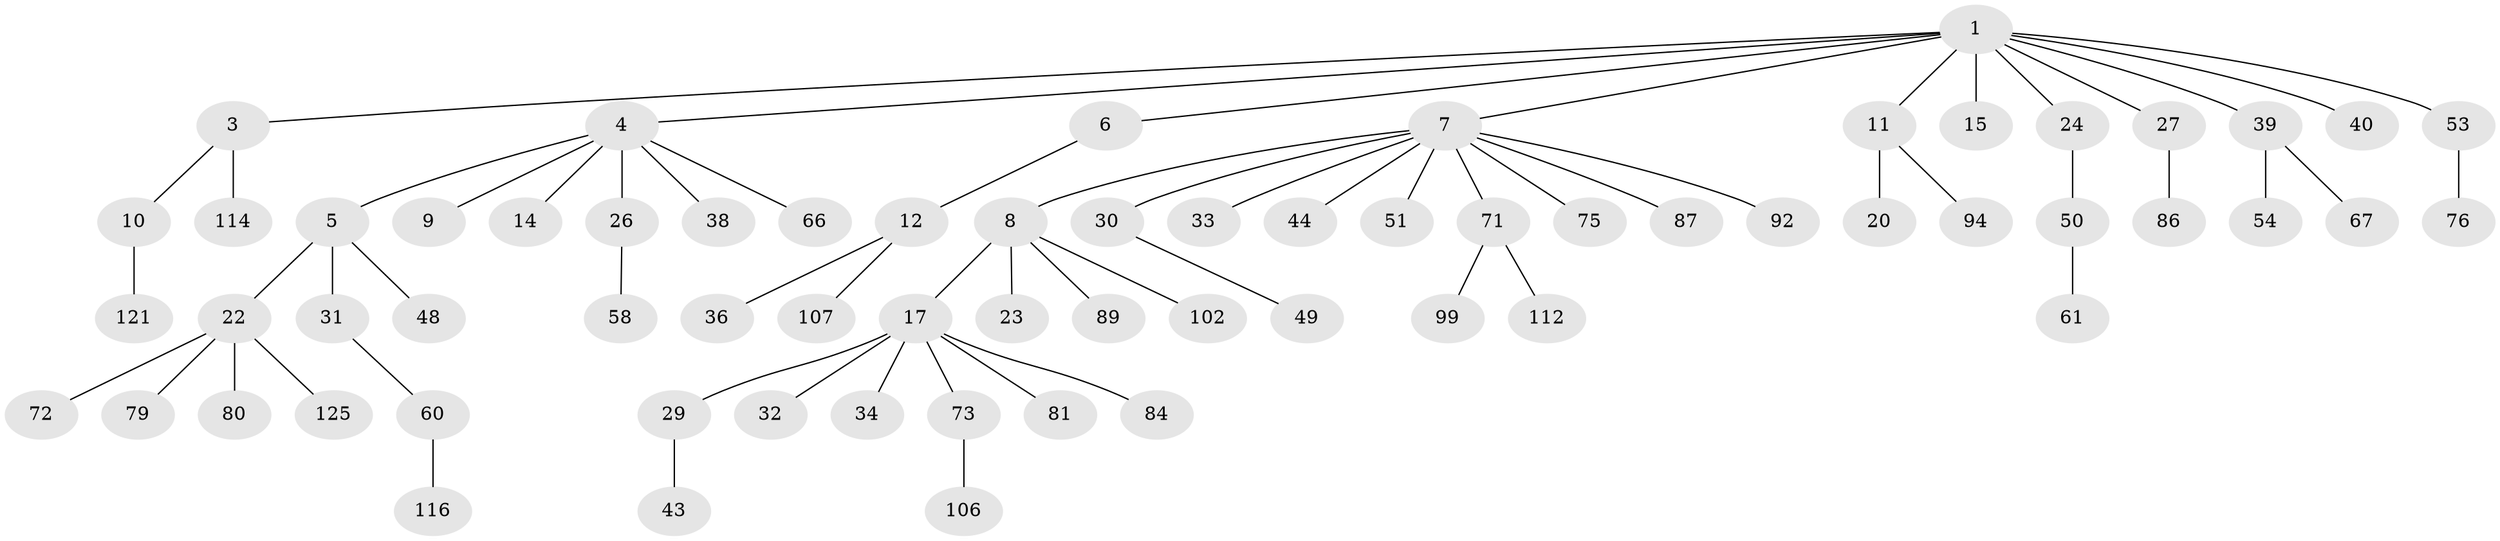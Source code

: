 // original degree distribution, {7: 0.015037593984962405, 6: 0.015037593984962405, 3: 0.10526315789473684, 2: 0.2932330827067669, 8: 0.007518796992481203, 5: 0.03759398496240601, 4: 0.03759398496240601, 1: 0.48872180451127817}
// Generated by graph-tools (version 1.1) at 2025/15/03/09/25 04:15:37]
// undirected, 66 vertices, 65 edges
graph export_dot {
graph [start="1"]
  node [color=gray90,style=filled];
  1 [super="+2"];
  3;
  4;
  5 [super="+16"];
  6;
  7 [super="+52+13+18+37"];
  8;
  9 [super="+74"];
  10;
  11;
  12 [super="+47"];
  14;
  15 [super="+25"];
  17 [super="+101+19+28+21"];
  20 [super="+109"];
  22 [super="+85"];
  23 [super="+123+126"];
  24 [super="+59"];
  26;
  27;
  29;
  30 [super="+103"];
  31 [super="+88"];
  32;
  33;
  34 [super="+57"];
  36;
  38 [super="+133+46+98+83"];
  39 [super="+65+42+82"];
  40;
  43;
  44;
  48;
  49;
  50;
  51 [super="+70"];
  53 [super="+56"];
  54;
  58 [super="+129"];
  60 [super="+100+132"];
  61 [super="+63"];
  66 [super="+110"];
  67;
  71 [super="+78"];
  72;
  73 [super="+77"];
  75;
  76 [super="+90"];
  79;
  80;
  81 [super="+93"];
  84;
  86;
  87;
  89 [super="+131"];
  92 [super="+97"];
  94;
  99;
  102;
  106 [super="+113"];
  107 [super="+127"];
  112;
  114;
  116;
  121;
  125;
  1 -- 4;
  1 -- 11;
  1 -- 27;
  1 -- 39;
  1 -- 40;
  1 -- 53;
  1 -- 3;
  1 -- 6;
  1 -- 7;
  1 -- 24;
  1 -- 15;
  3 -- 10;
  3 -- 114;
  4 -- 5;
  4 -- 9;
  4 -- 14;
  4 -- 26;
  4 -- 38;
  4 -- 66;
  5 -- 48;
  5 -- 22;
  5 -- 31;
  6 -- 12;
  7 -- 8;
  7 -- 30;
  7 -- 92;
  7 -- 75;
  7 -- 71;
  7 -- 87;
  7 -- 44;
  7 -- 33;
  7 -- 51;
  8 -- 17;
  8 -- 23;
  8 -- 89;
  8 -- 102;
  10 -- 121;
  11 -- 20;
  11 -- 94;
  12 -- 36;
  12 -- 107;
  17 -- 73;
  17 -- 81;
  17 -- 34;
  17 -- 84;
  17 -- 29;
  17 -- 32;
  22 -- 72;
  22 -- 79;
  22 -- 80;
  22 -- 125;
  24 -- 50;
  26 -- 58;
  27 -- 86;
  29 -- 43;
  30 -- 49;
  31 -- 60;
  39 -- 67;
  39 -- 54;
  50 -- 61;
  53 -- 76;
  60 -- 116;
  71 -- 112;
  71 -- 99;
  73 -- 106;
}

